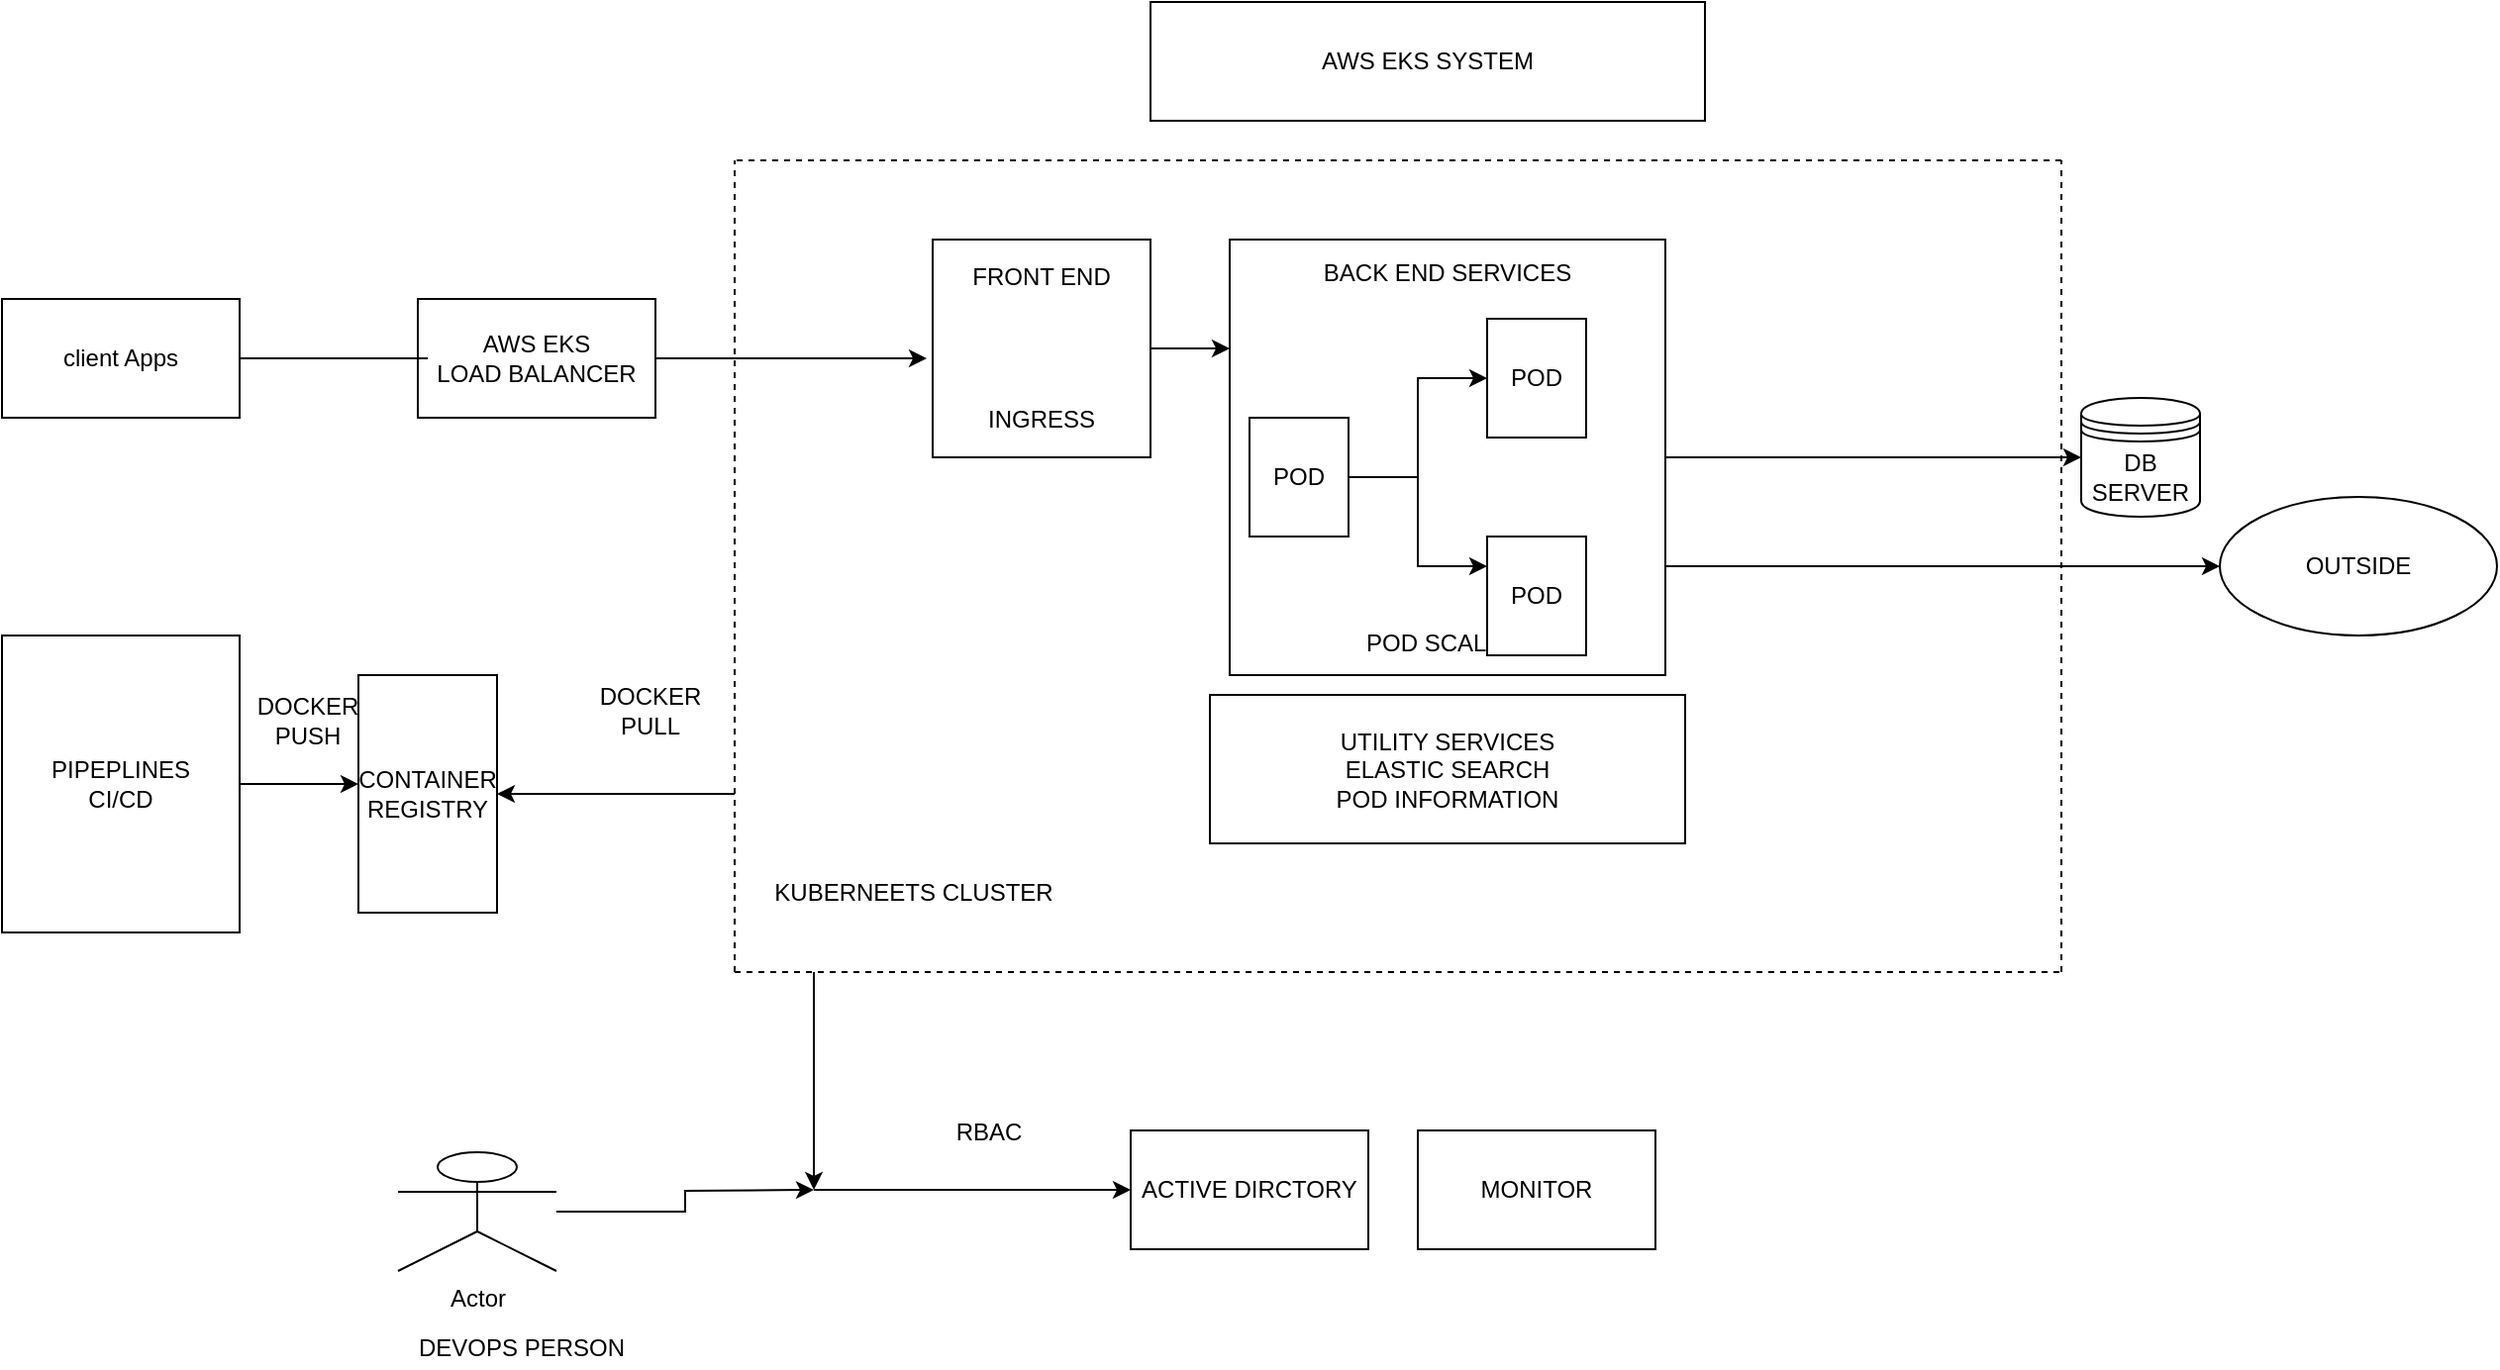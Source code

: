 <mxfile version="13.2.3" type="github">
  <diagram name="Page-1" id="9f46799a-70d6-7492-0946-bef42562c5a5">
    <mxGraphModel dx="1108" dy="479" grid="1" gridSize="10" guides="1" tooltips="1" connect="1" arrows="1" fold="1" page="1" pageScale="1" pageWidth="1100" pageHeight="850" background="#ffffff" math="0" shadow="0">
      <root>
        <mxCell id="0" />
        <mxCell id="1" parent="0" />
        <mxCell id="ubKjR4nhlDmkz1vL9t7O-1" value="client Apps" style="rounded=0;whiteSpace=wrap;html=1;" vertex="1" parent="1">
          <mxGeometry x="70" y="150" width="120" height="60" as="geometry" />
        </mxCell>
        <mxCell id="ubKjR4nhlDmkz1vL9t7O-4" value="&lt;div&gt;AWS EKS&lt;/div&gt;&lt;div&gt;LOAD BALANCER&lt;br&gt;&lt;/div&gt;" style="rounded=0;whiteSpace=wrap;html=1;" vertex="1" parent="1">
          <mxGeometry x="280" y="150" width="120" height="60" as="geometry" />
        </mxCell>
        <mxCell id="ubKjR4nhlDmkz1vL9t7O-20" value="" style="edgeStyle=orthogonalEdgeStyle;rounded=0;orthogonalLoop=1;jettySize=auto;html=1;" edge="1" parent="1" source="ubKjR4nhlDmkz1vL9t7O-7" target="ubKjR4nhlDmkz1vL9t7O-16">
          <mxGeometry relative="1" as="geometry">
            <Array as="points">
              <mxPoint x="680" y="175" />
              <mxPoint x="680" y="175" />
            </Array>
          </mxGeometry>
        </mxCell>
        <mxCell id="ubKjR4nhlDmkz1vL9t7O-7" value="&lt;div&gt;FRONT END&lt;/div&gt;&lt;div&gt;&lt;br&gt;&lt;/div&gt;&lt;div&gt;&lt;br&gt;&lt;/div&gt;&lt;div&gt;&lt;br&gt;&lt;/div&gt;&lt;div&gt;&lt;br&gt;&lt;/div&gt;&lt;div&gt;INGRESS &lt;br&gt;&lt;/div&gt;" style="whiteSpace=wrap;html=1;aspect=fixed;" vertex="1" parent="1">
          <mxGeometry x="540" y="120" width="110" height="110" as="geometry" />
        </mxCell>
        <mxCell id="ubKjR4nhlDmkz1vL9t7O-8" value="" style="endArrow=none;html=1;entryX=1;entryY=0.5;entryDx=0;entryDy=0;" edge="1" parent="1" target="ubKjR4nhlDmkz1vL9t7O-1">
          <mxGeometry width="50" height="50" relative="1" as="geometry">
            <mxPoint x="285" y="180" as="sourcePoint" />
            <mxPoint x="350" y="230" as="targetPoint" />
            <Array as="points" />
          </mxGeometry>
        </mxCell>
        <mxCell id="ubKjR4nhlDmkz1vL9t7O-9" value="" style="endArrow=classic;html=1;exitX=1;exitY=0.5;exitDx=0;exitDy=0;" edge="1" parent="1" source="ubKjR4nhlDmkz1vL9t7O-4">
          <mxGeometry width="50" height="50" relative="1" as="geometry">
            <mxPoint x="530" y="330" as="sourcePoint" />
            <mxPoint x="537" y="180" as="targetPoint" />
          </mxGeometry>
        </mxCell>
        <mxCell id="ubKjR4nhlDmkz1vL9t7O-10" value="" style="endArrow=none;dashed=1;html=1;" edge="1" parent="1">
          <mxGeometry width="50" height="50" relative="1" as="geometry">
            <mxPoint x="440" y="490" as="sourcePoint" />
            <mxPoint x="440" y="80" as="targetPoint" />
          </mxGeometry>
        </mxCell>
        <mxCell id="ubKjR4nhlDmkz1vL9t7O-11" value="" style="endArrow=none;dashed=1;html=1;" edge="1" parent="1">
          <mxGeometry width="50" height="50" relative="1" as="geometry">
            <mxPoint x="1110" y="80" as="sourcePoint" />
            <mxPoint x="440" y="80" as="targetPoint" />
          </mxGeometry>
        </mxCell>
        <mxCell id="ubKjR4nhlDmkz1vL9t7O-12" value="" style="endArrow=none;dashed=1;html=1;" edge="1" parent="1">
          <mxGeometry width="50" height="50" relative="1" as="geometry">
            <mxPoint x="1110" y="490" as="sourcePoint" />
            <mxPoint x="1110" y="80" as="targetPoint" />
          </mxGeometry>
        </mxCell>
        <mxCell id="ubKjR4nhlDmkz1vL9t7O-14" value="" style="endArrow=none;dashed=1;html=1;" edge="1" parent="1">
          <mxGeometry width="50" height="50" relative="1" as="geometry">
            <mxPoint x="440" y="490" as="sourcePoint" />
            <mxPoint x="1110" y="490" as="targetPoint" />
          </mxGeometry>
        </mxCell>
        <mxCell id="ubKjR4nhlDmkz1vL9t7O-15" value="KUBERNEETS CLUSTER" style="text;html=1;align=center;verticalAlign=middle;resizable=0;points=[];autosize=1;" vertex="1" parent="1">
          <mxGeometry x="450" y="440" width="160" height="20" as="geometry" />
        </mxCell>
        <mxCell id="ubKjR4nhlDmkz1vL9t7O-27" style="edgeStyle=orthogonalEdgeStyle;rounded=0;orthogonalLoop=1;jettySize=auto;html=1;" edge="1" parent="1" source="ubKjR4nhlDmkz1vL9t7O-16" target="ubKjR4nhlDmkz1vL9t7O-28">
          <mxGeometry relative="1" as="geometry">
            <mxPoint x="1150" y="230" as="targetPoint" />
          </mxGeometry>
        </mxCell>
        <mxCell id="ubKjR4nhlDmkz1vL9t7O-29" style="edgeStyle=orthogonalEdgeStyle;rounded=0;orthogonalLoop=1;jettySize=auto;html=1;exitX=1;exitY=0.75;exitDx=0;exitDy=0;" edge="1" parent="1" source="ubKjR4nhlDmkz1vL9t7O-16" target="ubKjR4nhlDmkz1vL9t7O-30">
          <mxGeometry relative="1" as="geometry">
            <mxPoint x="1140" y="285" as="targetPoint" />
          </mxGeometry>
        </mxCell>
        <mxCell id="ubKjR4nhlDmkz1vL9t7O-16" value="&lt;br&gt;&lt;div&gt;BACK END SERVICES &lt;br&gt;&lt;/div&gt;&lt;div&gt;&lt;br&gt;&lt;/div&gt;&lt;div&gt;&lt;br&gt;&lt;/div&gt;&lt;div&gt;&lt;br&gt;&lt;/div&gt;&lt;div&gt;&lt;br&gt;&lt;/div&gt;&lt;div&gt;&lt;br&gt;&lt;/div&gt;&lt;div&gt;&lt;br&gt;&lt;/div&gt;&lt;div&gt;&lt;br&gt;&lt;/div&gt;&lt;div&gt;&lt;br&gt;&lt;/div&gt;&lt;div&gt;&lt;br&gt;&lt;/div&gt;&lt;div&gt;&lt;br&gt;&lt;/div&gt;&lt;div&gt;&lt;br&gt;&lt;/div&gt;&lt;div&gt;&lt;br&gt;&lt;/div&gt;&lt;div&gt;POD SCALING &lt;br&gt;&lt;/div&gt;&lt;br&gt;" style="whiteSpace=wrap;html=1;aspect=fixed;" vertex="1" parent="1">
          <mxGeometry x="690" y="120" width="220" height="220" as="geometry" />
        </mxCell>
        <mxCell id="ubKjR4nhlDmkz1vL9t7O-24" style="edgeStyle=orthogonalEdgeStyle;rounded=0;orthogonalLoop=1;jettySize=auto;html=1;entryX=0;entryY=0.5;entryDx=0;entryDy=0;" edge="1" parent="1" source="ubKjR4nhlDmkz1vL9t7O-22" target="ubKjR4nhlDmkz1vL9t7O-23">
          <mxGeometry relative="1" as="geometry" />
        </mxCell>
        <mxCell id="ubKjR4nhlDmkz1vL9t7O-26" style="edgeStyle=orthogonalEdgeStyle;rounded=0;orthogonalLoop=1;jettySize=auto;html=1;entryX=0;entryY=0.25;entryDx=0;entryDy=0;" edge="1" parent="1" source="ubKjR4nhlDmkz1vL9t7O-22" target="ubKjR4nhlDmkz1vL9t7O-25">
          <mxGeometry relative="1" as="geometry" />
        </mxCell>
        <mxCell id="ubKjR4nhlDmkz1vL9t7O-22" value="POD" style="rounded=0;whiteSpace=wrap;html=1;" vertex="1" parent="1">
          <mxGeometry x="700" y="210" width="50" height="60" as="geometry" />
        </mxCell>
        <mxCell id="ubKjR4nhlDmkz1vL9t7O-23" value="POD" style="rounded=0;whiteSpace=wrap;html=1;" vertex="1" parent="1">
          <mxGeometry x="820" y="160" width="50" height="60" as="geometry" />
        </mxCell>
        <mxCell id="ubKjR4nhlDmkz1vL9t7O-25" value="POD" style="rounded=0;whiteSpace=wrap;html=1;" vertex="1" parent="1">
          <mxGeometry x="820" y="270" width="50" height="60" as="geometry" />
        </mxCell>
        <mxCell id="ubKjR4nhlDmkz1vL9t7O-28" value="&lt;div&gt;DB&lt;/div&gt;&lt;div&gt;SERVER&lt;br&gt;&lt;/div&gt;" style="shape=datastore;whiteSpace=wrap;html=1;" vertex="1" parent="1">
          <mxGeometry x="1120" y="200" width="60" height="60" as="geometry" />
        </mxCell>
        <mxCell id="ubKjR4nhlDmkz1vL9t7O-30" value="OUTSIDE" style="ellipse;whiteSpace=wrap;html=1;" vertex="1" parent="1">
          <mxGeometry x="1190" y="250" width="140" height="70" as="geometry" />
        </mxCell>
        <mxCell id="ubKjR4nhlDmkz1vL9t7O-31" value="&lt;div&gt;UTILITY SERVICES&lt;/div&gt;&lt;div&gt;ELASTIC SEARCH&lt;/div&gt;&lt;div&gt;POD INFORMATION&lt;br&gt;&lt;/div&gt;" style="rounded=0;whiteSpace=wrap;html=1;" vertex="1" parent="1">
          <mxGeometry x="680" y="350" width="240" height="75" as="geometry" />
        </mxCell>
        <mxCell id="ubKjR4nhlDmkz1vL9t7O-32" value="" style="endArrow=classic;html=1;" edge="1" parent="1">
          <mxGeometry width="50" height="50" relative="1" as="geometry">
            <mxPoint x="480" y="490" as="sourcePoint" />
            <mxPoint x="480" y="600" as="targetPoint" />
            <Array as="points">
              <mxPoint x="480" y="490" />
            </Array>
          </mxGeometry>
        </mxCell>
        <mxCell id="ubKjR4nhlDmkz1vL9t7O-33" value="" style="endArrow=classic;html=1;" edge="1" parent="1">
          <mxGeometry width="50" height="50" relative="1" as="geometry">
            <mxPoint x="480" y="600" as="sourcePoint" />
            <mxPoint x="640" y="600" as="targetPoint" />
          </mxGeometry>
        </mxCell>
        <mxCell id="ubKjR4nhlDmkz1vL9t7O-34" value="RBAC" style="text;html=1;align=center;verticalAlign=middle;resizable=0;points=[];autosize=1;" vertex="1" parent="1">
          <mxGeometry x="543" y="561" width="50" height="20" as="geometry" />
        </mxCell>
        <mxCell id="ubKjR4nhlDmkz1vL9t7O-38" value="ACTIVE DIRCTORY" style="rounded=0;whiteSpace=wrap;html=1;" vertex="1" parent="1">
          <mxGeometry x="640" y="570" width="120" height="60" as="geometry" />
        </mxCell>
        <mxCell id="ubKjR4nhlDmkz1vL9t7O-39" value="MONITOR" style="rounded=0;whiteSpace=wrap;html=1;" vertex="1" parent="1">
          <mxGeometry x="785" y="570" width="120" height="60" as="geometry" />
        </mxCell>
        <mxCell id="ubKjR4nhlDmkz1vL9t7O-52" style="edgeStyle=orthogonalEdgeStyle;rounded=0;orthogonalLoop=1;jettySize=auto;html=1;" edge="1" parent="1" source="ubKjR4nhlDmkz1vL9t7O-40">
          <mxGeometry relative="1" as="geometry">
            <mxPoint x="480" y="600" as="targetPoint" />
          </mxGeometry>
        </mxCell>
        <mxCell id="ubKjR4nhlDmkz1vL9t7O-40" value="Actor" style="shape=umlActor;verticalLabelPosition=bottom;labelBackgroundColor=#ffffff;verticalAlign=top;html=1;outlineConnect=0;" vertex="1" parent="1">
          <mxGeometry x="270" y="581" width="80" height="60" as="geometry" />
        </mxCell>
        <mxCell id="ubKjR4nhlDmkz1vL9t7O-53" value="DEVOPS PERSON" style="text;html=1;align=center;verticalAlign=middle;resizable=0;points=[];autosize=1;" vertex="1" parent="1">
          <mxGeometry x="272" y="670" width="120" height="20" as="geometry" />
        </mxCell>
        <mxCell id="ubKjR4nhlDmkz1vL9t7O-55" style="edgeStyle=orthogonalEdgeStyle;rounded=0;orthogonalLoop=1;jettySize=auto;html=1;" edge="1" parent="1" source="ubKjR4nhlDmkz1vL9t7O-54">
          <mxGeometry relative="1" as="geometry">
            <mxPoint x="250" y="395" as="targetPoint" />
          </mxGeometry>
        </mxCell>
        <mxCell id="ubKjR4nhlDmkz1vL9t7O-54" value="&lt;div&gt;PIPEPLINES&lt;/div&gt;&lt;div&gt;CI/CD&lt;br&gt;&lt;/div&gt;" style="rounded=0;whiteSpace=wrap;html=1;" vertex="1" parent="1">
          <mxGeometry x="70" y="320" width="120" height="150" as="geometry" />
        </mxCell>
        <mxCell id="ubKjR4nhlDmkz1vL9t7O-57" value="&lt;div&gt;CONTAINER&lt;/div&gt;&lt;div&gt;REGISTRY&lt;br&gt;&lt;/div&gt;" style="rounded=0;whiteSpace=wrap;html=1;" vertex="1" parent="1">
          <mxGeometry x="250" y="340" width="70" height="120" as="geometry" />
        </mxCell>
        <mxCell id="ubKjR4nhlDmkz1vL9t7O-58" value="" style="endArrow=classic;html=1;" edge="1" parent="1">
          <mxGeometry width="50" height="50" relative="1" as="geometry">
            <mxPoint x="440" y="400" as="sourcePoint" />
            <mxPoint x="320" y="400" as="targetPoint" />
            <Array as="points">
              <mxPoint x="440" y="400" />
            </Array>
          </mxGeometry>
        </mxCell>
        <mxCell id="ubKjR4nhlDmkz1vL9t7O-59" value="&lt;div&gt;DOCKER&lt;/div&gt;&lt;div&gt;PUSH&lt;br&gt;&lt;/div&gt;" style="text;html=1;align=center;verticalAlign=middle;resizable=0;points=[];autosize=1;" vertex="1" parent="1">
          <mxGeometry x="189" y="348" width="70" height="30" as="geometry" />
        </mxCell>
        <mxCell id="ubKjR4nhlDmkz1vL9t7O-60" value="&lt;div&gt;DOCKER&lt;/div&gt;&lt;div&gt;PULL&lt;br&gt;&lt;/div&gt;" style="text;html=1;align=center;verticalAlign=middle;resizable=0;points=[];autosize=1;" vertex="1" parent="1">
          <mxGeometry x="362" y="343" width="70" height="30" as="geometry" />
        </mxCell>
        <mxCell id="ubKjR4nhlDmkz1vL9t7O-61" value="Text" style="text;html=1;align=center;verticalAlign=middle;resizable=0;points=[];autosize=1;" vertex="1" parent="1">
          <mxGeometry x="749" y="35" width="40" height="20" as="geometry" />
        </mxCell>
        <mxCell id="ubKjR4nhlDmkz1vL9t7O-62" value="AWS EKS SYSTEM" style="rounded=0;whiteSpace=wrap;html=1;" vertex="1" parent="1">
          <mxGeometry x="650" width="280" height="60" as="geometry" />
        </mxCell>
      </root>
    </mxGraphModel>
  </diagram>
</mxfile>
